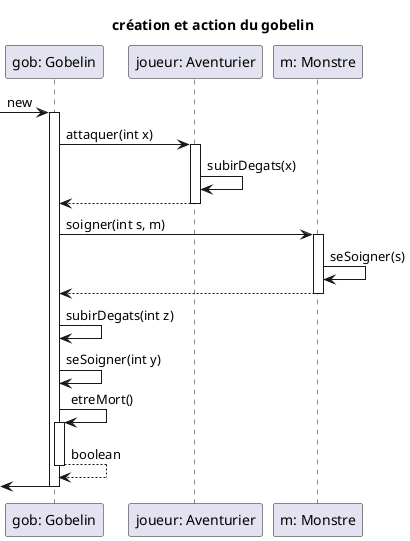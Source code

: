 @startuml
title création et action du gobelin

participant "gob: Gobelin" as gob
participant "joueur: Aventurier" as joueur
participant "m: Monstre" as m

[-> gob : new
activate  gob
    gob -> joueur : attaquer(int x)
    activate joueur
        joueur -> joueur : subirDegats(x)
        joueur --> gob 
    deactivate joueur
    gob -> m : soigner(int s, m)
    activate m
        m -> m : seSoigner(s)
        m --> gob
    deactivate m
    gob -> gob : subirDegats(int z)
    gob -> gob : seSoigner(int y)
    gob -> gob : etreMort()
    activate  gob
        gob --> gob : boolean
    deactivate gob    
[<- gob
deactivate gob
@enduml